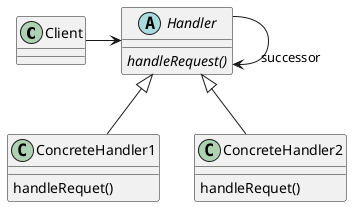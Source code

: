 @startuml
class Client
abstract class Handler {
  handleRequest() {abstract}
}
class ConcreteHandler1 {
  handleRequet()
}
class ConcreteHandler2 {
  handleRequet()
}

Client -> Handler
Handler --> "      successor" Handler
Handler <|-- ConcreteHandler1
Handler <|-- ConcreteHandler2
@enduml